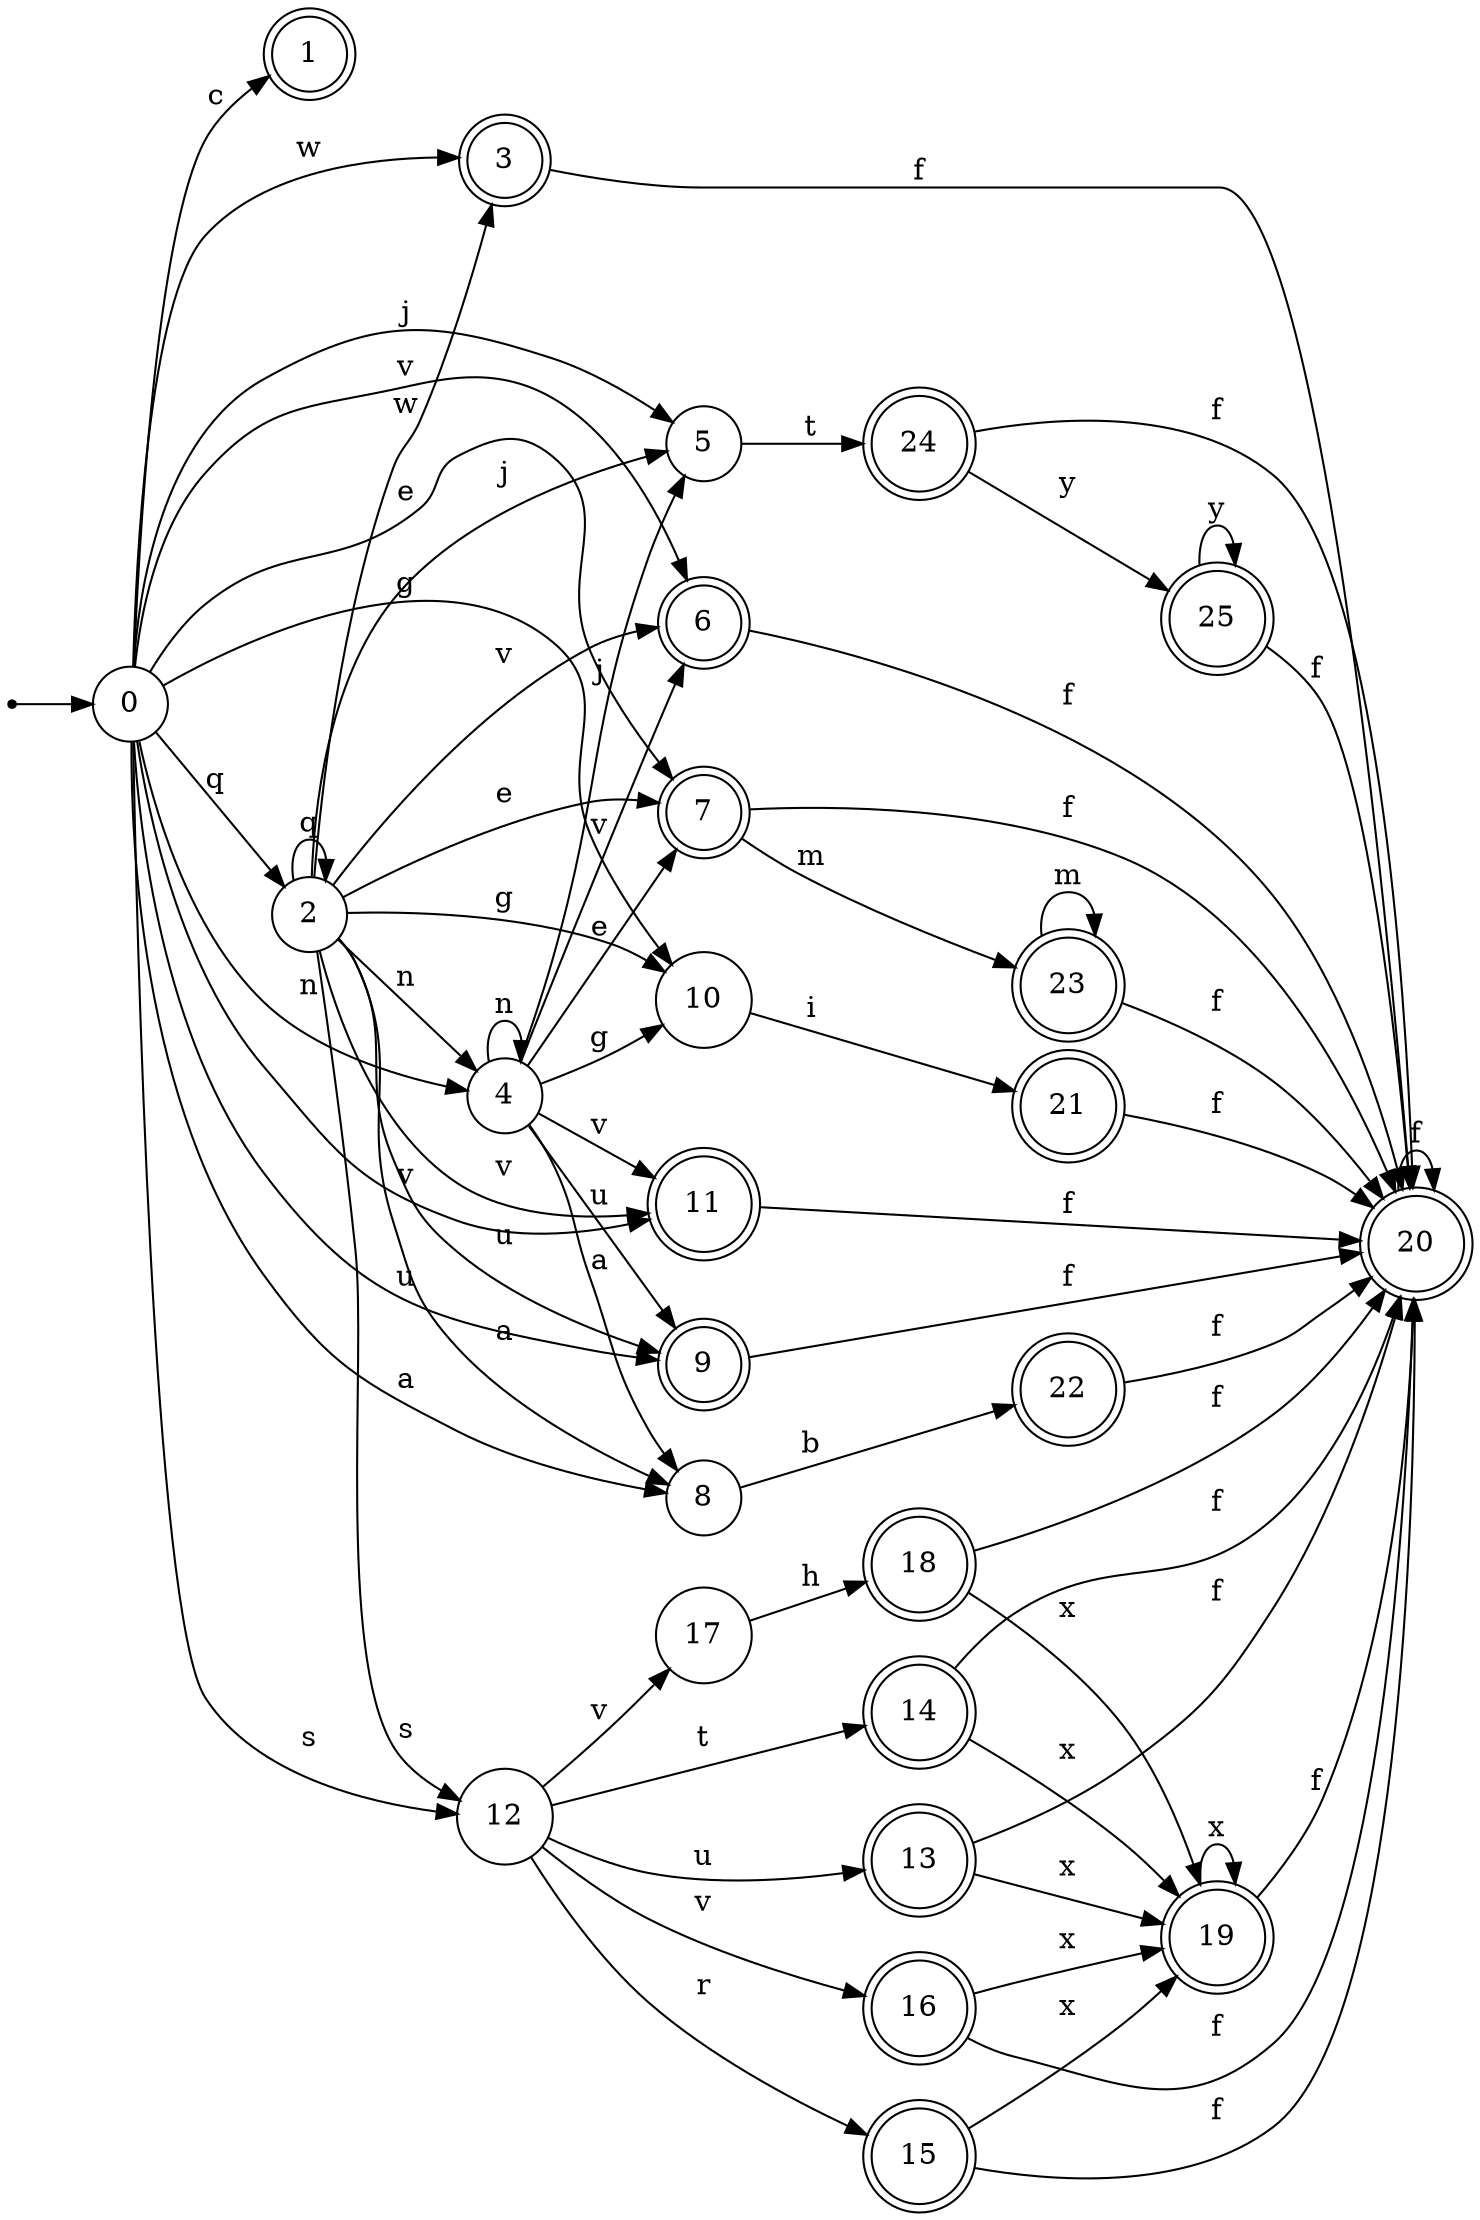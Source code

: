 digraph finite_state_machine {
rankdir=LR;
size="20,20";
node [shape = point]; "dummy0"
node [shape = circle]; "0";
"dummy0" -> "0";
node [shape = doublecircle]; "1";node [shape = circle]; "2";
node [shape = doublecircle]; "3";node [shape = circle]; "4";
node [shape = circle]; "5";
node [shape = doublecircle]; "6";node [shape = doublecircle]; "7";node [shape = circle]; "8";
node [shape = doublecircle]; "9";node [shape = circle]; "10";
node [shape = doublecircle]; "11";node [shape = circle]; "12";
node [shape = doublecircle]; "13";node [shape = doublecircle]; "14";node [shape = doublecircle]; "15";node [shape = doublecircle]; "16";node [shape = circle]; "17";
node [shape = doublecircle]; "18";node [shape = doublecircle]; "19";node [shape = doublecircle]; "20";node [shape = doublecircle]; "21";node [shape = doublecircle]; "22";node [shape = doublecircle]; "23";node [shape = doublecircle]; "24";node [shape = doublecircle]; "25";"0" -> "1" [label = "c"];
 "0" -> "2" [label = "q"];
 "0" -> "3" [label = "w"];
 "0" -> "4" [label = "n"];
 "0" -> "5" [label = "j"];
 "0" -> "11" [label = "v"];
 "0" -> "6" [label = "v"];
 "0" -> "7" [label = "e"];
 "0" -> "8" [label = "a"];
 "0" -> "9" [label = "u"];
 "0" -> "10" [label = "g"];
 "0" -> "12" [label = "s"];
 "12" -> "13" [label = "u"];
 "12" -> "14" [label = "t"];
 "12" -> "15" [label = "r"];
 "12" -> "16" [label = "v"];
 "12" -> "17" [label = "v"];
 "17" -> "18" [label = "h"];
 "18" -> "19" [label = "x"];
 "18" -> "20" [label = "f"];
 "20" -> "20" [label = "f"];
 "19" -> "19" [label = "x"];
 "19" -> "20" [label = "f"];
 "16" -> "19" [label = "x"];
 "16" -> "20" [label = "f"];
 "15" -> "19" [label = "x"];
 "15" -> "20" [label = "f"];
 "14" -> "19" [label = "x"];
 "14" -> "20" [label = "f"];
 "13" -> "19" [label = "x"];
 "13" -> "20" [label = "f"];
 "11" -> "20" [label = "f"];
 "10" -> "21" [label = "i"];
 "21" -> "20" [label = "f"];
 "9" -> "20" [label = "f"];
 "8" -> "22" [label = "b"];
 "22" -> "20" [label = "f"];
 "7" -> "23" [label = "m"];
 "7" -> "20" [label = "f"];
 "23" -> "23" [label = "m"];
 "23" -> "20" [label = "f"];
 "6" -> "20" [label = "f"];
 "5" -> "24" [label = "t"];
 "24" -> "25" [label = "y"];
 "24" -> "20" [label = "f"];
 "25" -> "25" [label = "y"];
 "25" -> "20" [label = "f"];
 "4" -> "4" [label = "n"];
 "4" -> "5" [label = "j"];
 "4" -> "11" [label = "v"];
 "4" -> "6" [label = "v"];
 "4" -> "7" [label = "e"];
 "4" -> "8" [label = "a"];
 "4" -> "9" [label = "u"];
 "4" -> "10" [label = "g"];
 "3" -> "20" [label = "f"];
 "2" -> "2" [label = "q"];
 "2" -> "3" [label = "w"];
 "2" -> "4" [label = "n"];
 "2" -> "5" [label = "j"];
 "2" -> "11" [label = "v"];
 "2" -> "6" [label = "v"];
 "2" -> "7" [label = "e"];
 "2" -> "8" [label = "a"];
 "2" -> "9" [label = "u"];
 "2" -> "10" [label = "g"];
 "2" -> "12" [label = "s"];
 }
